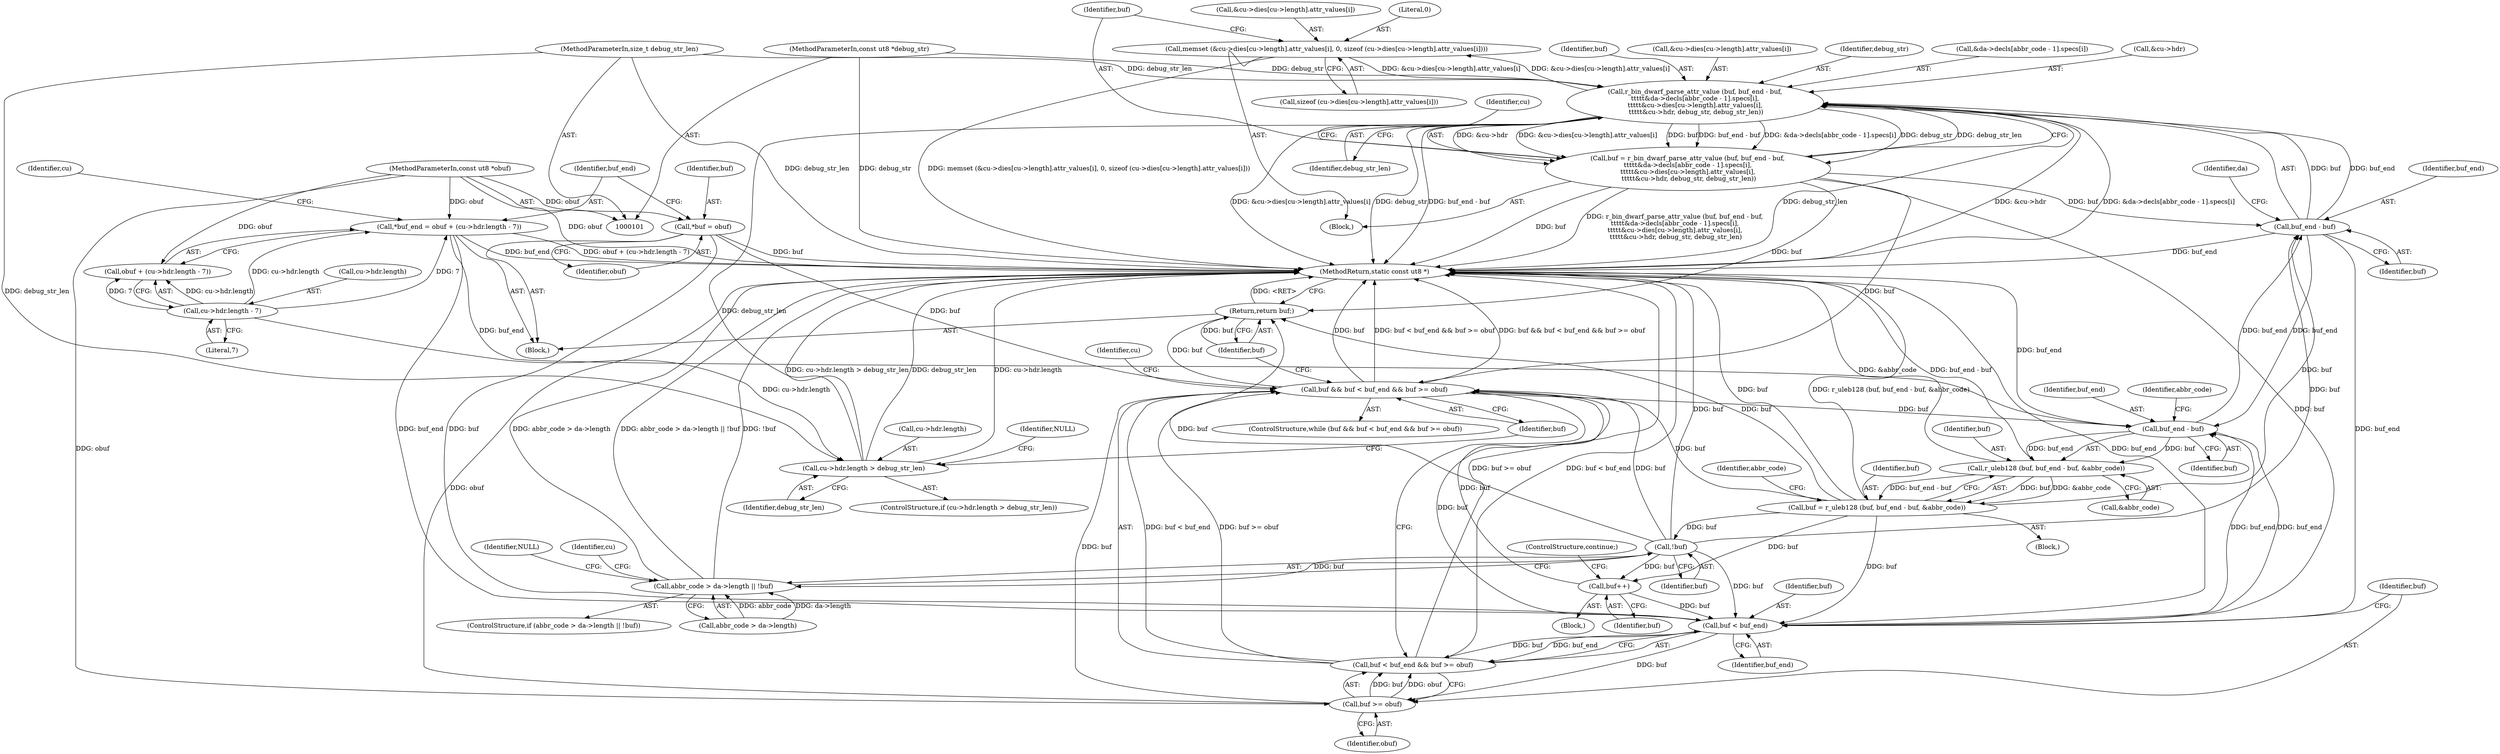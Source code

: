 digraph "0_radare2_bd1bab05083d80464fea854bf4b5c49aaf1b8401@API" {
"1000335" [label="(Call,memset (&cu->dies[cu->length].attr_values[i], 0, sizeof (cu->dies[cu->length].attr_values[i])))"];
"1000363" [label="(Call,r_bin_dwarf_parse_attr_value (buf, buf_end - buf,\n\t\t\t\t\t&da->decls[abbr_code - 1].specs[i],\n\t\t\t\t\t&cu->dies[cu->length].attr_values[i],\n \t\t\t\t\t&cu->hdr, debug_str, debug_str_len))"];
"1000365" [label="(Call,buf_end - buf)"];
"1000169" [label="(Call,buf_end - buf)"];
"1000143" [label="(Call,buf < buf_end)"];
"1000181" [label="(Call,!buf)"];
"1000165" [label="(Call,buf = r_uleb128 (buf, buf_end - buf, &abbr_code))"];
"1000167" [label="(Call,r_uleb128 (buf, buf_end - buf, &abbr_code))"];
"1000111" [label="(Call,*buf = obuf)"];
"1000103" [label="(MethodParameterIn,const ut8 *obuf)"];
"1000361" [label="(Call,buf = r_bin_dwarf_parse_attr_value (buf, buf_end - buf,\n\t\t\t\t\t&da->decls[abbr_code - 1].specs[i],\n\t\t\t\t\t&cu->dies[cu->length].attr_values[i],\n \t\t\t\t\t&cu->hdr, debug_str, debug_str_len))"];
"1000214" [label="(Call,buf++)"];
"1000115" [label="(Call,*buf_end = obuf + (cu->hdr.length - 7))"];
"1000119" [label="(Call,cu->hdr.length - 7)"];
"1000140" [label="(Call,buf && buf < buf_end && buf >= obuf)"];
"1000146" [label="(Call,buf >= obuf)"];
"1000142" [label="(Call,buf < buf_end && buf >= obuf)"];
"1000335" [label="(Call,memset (&cu->dies[cu->length].attr_values[i], 0, sizeof (cu->dies[cu->length].attr_values[i])))"];
"1000107" [label="(MethodParameterIn,const ut8 *debug_str)"];
"1000129" [label="(Call,cu->hdr.length > debug_str_len)"];
"1000108" [label="(MethodParameterIn,size_t debug_str_len)"];
"1000175" [label="(Call,abbr_code > da->length || !buf)"];
"1000464" [label="(Return,return buf;)"];
"1000214" [label="(Call,buf++)"];
"1000367" [label="(Identifier,buf)"];
"1000464" [label="(Return,return buf;)"];
"1000335" [label="(Call,memset (&cu->dies[cu->length].attr_values[i], 0, sizeof (cu->dies[cu->length].attr_values[i])))"];
"1000142" [label="(Call,buf < buf_end && buf >= obuf)"];
"1000170" [label="(Identifier,buf_end)"];
"1000129" [label="(Call,cu->hdr.length > debug_str_len)"];
"1000175" [label="(Call,abbr_code > da->length || !buf)"];
"1000111" [label="(Call,*buf = obuf)"];
"1000336" [label="(Call,&cu->dies[cu->length].attr_values[i])"];
"1000149" [label="(Block,)"];
"1000113" [label="(Identifier,obuf)"];
"1000119" [label="(Call,cu->hdr.length - 7)"];
"1000139" [label="(ControlStructure,while (buf && buf < buf_end && buf >= obuf))"];
"1000130" [label="(Call,cu->hdr.length)"];
"1000165" [label="(Call,buf = r_uleb128 (buf, buf_end - buf, &abbr_code))"];
"1000169" [label="(Call,buf_end - buf)"];
"1000466" [label="(MethodReturn,static const ut8 *)"];
"1000216" [label="(ControlStructure,continue;)"];
"1000349" [label="(Call,sizeof (cu->dies[cu->length].attr_values[i]))"];
"1000368" [label="(Call,&da->decls[abbr_code - 1].specs[i])"];
"1000172" [label="(Call,&abbr_code)"];
"1000392" [label="(Call,&cu->hdr)"];
"1000132" [label="(Identifier,cu)"];
"1000125" [label="(Literal,7)"];
"1000120" [label="(Call,cu->hdr.length)"];
"1000366" [label="(Identifier,buf_end)"];
"1000167" [label="(Call,r_uleb128 (buf, buf_end - buf, &abbr_code))"];
"1000363" [label="(Call,r_bin_dwarf_parse_attr_value (buf, buf_end - buf,\n\t\t\t\t\t&da->decls[abbr_code - 1].specs[i],\n\t\t\t\t\t&cu->dies[cu->length].attr_values[i],\n \t\t\t\t\t&cu->hdr, debug_str, debug_str_len))"];
"1000364" [label="(Identifier,buf)"];
"1000148" [label="(Identifier,obuf)"];
"1000143" [label="(Call,buf < buf_end)"];
"1000103" [label="(MethodParameterIn,const ut8 *obuf)"];
"1000171" [label="(Identifier,buf)"];
"1000115" [label="(Call,*buf_end = obuf + (cu->hdr.length - 7))"];
"1000276" [label="(Block,)"];
"1000140" [label="(Call,buf && buf < buf_end && buf >= obuf)"];
"1000173" [label="(Identifier,abbr_code)"];
"1000144" [label="(Identifier,buf)"];
"1000380" [label="(Call,&cu->dies[cu->length].attr_values[i])"];
"1000147" [label="(Identifier,buf)"];
"1000117" [label="(Call,obuf + (cu->hdr.length - 7))"];
"1000141" [label="(Identifier,buf)"];
"1000174" [label="(ControlStructure,if (abbr_code > da->length || !buf))"];
"1000176" [label="(Call,abbr_code > da->length)"];
"1000215" [label="(Identifier,buf)"];
"1000185" [label="(Identifier,NULL)"];
"1000181" [label="(Call,!buf)"];
"1000166" [label="(Identifier,buf)"];
"1000168" [label="(Identifier,buf)"];
"1000198" [label="(Block,)"];
"1000373" [label="(Identifier,da)"];
"1000128" [label="(ControlStructure,if (cu->hdr.length > debug_str_len))"];
"1000135" [label="(Identifier,debug_str_len)"];
"1000116" [label="(Identifier,buf_end)"];
"1000107" [label="(MethodParameterIn,const ut8 *debug_str)"];
"1000190" [label="(Identifier,cu)"];
"1000365" [label="(Call,buf_end - buf)"];
"1000109" [label="(Block,)"];
"1000177" [label="(Identifier,abbr_code)"];
"1000138" [label="(Identifier,NULL)"];
"1000348" [label="(Literal,0)"];
"1000361" [label="(Call,buf = r_bin_dwarf_parse_attr_value (buf, buf_end - buf,\n\t\t\t\t\t&da->decls[abbr_code - 1].specs[i],\n\t\t\t\t\t&cu->dies[cu->length].attr_values[i],\n \t\t\t\t\t&cu->hdr, debug_str, debug_str_len))"];
"1000397" [label="(Identifier,debug_str_len)"];
"1000405" [label="(Identifier,cu)"];
"1000112" [label="(Identifier,buf)"];
"1000396" [label="(Identifier,debug_str)"];
"1000465" [label="(Identifier,buf)"];
"1000182" [label="(Identifier,buf)"];
"1000146" [label="(Call,buf >= obuf)"];
"1000108" [label="(MethodParameterIn,size_t debug_str_len)"];
"1000153" [label="(Identifier,cu)"];
"1000145" [label="(Identifier,buf_end)"];
"1000362" [label="(Identifier,buf)"];
"1000335" -> "1000276"  [label="AST: "];
"1000335" -> "1000349"  [label="CFG: "];
"1000336" -> "1000335"  [label="AST: "];
"1000348" -> "1000335"  [label="AST: "];
"1000349" -> "1000335"  [label="AST: "];
"1000362" -> "1000335"  [label="CFG: "];
"1000335" -> "1000466"  [label="DDG: memset (&cu->dies[cu->length].attr_values[i], 0, sizeof (cu->dies[cu->length].attr_values[i]))"];
"1000363" -> "1000335"  [label="DDG: &cu->dies[cu->length].attr_values[i]"];
"1000335" -> "1000363"  [label="DDG: &cu->dies[cu->length].attr_values[i]"];
"1000363" -> "1000361"  [label="AST: "];
"1000363" -> "1000397"  [label="CFG: "];
"1000364" -> "1000363"  [label="AST: "];
"1000365" -> "1000363"  [label="AST: "];
"1000368" -> "1000363"  [label="AST: "];
"1000380" -> "1000363"  [label="AST: "];
"1000392" -> "1000363"  [label="AST: "];
"1000396" -> "1000363"  [label="AST: "];
"1000397" -> "1000363"  [label="AST: "];
"1000361" -> "1000363"  [label="CFG: "];
"1000363" -> "1000466"  [label="DDG: debug_str"];
"1000363" -> "1000466"  [label="DDG: buf_end - buf"];
"1000363" -> "1000466"  [label="DDG: debug_str_len"];
"1000363" -> "1000466"  [label="DDG: &cu->hdr"];
"1000363" -> "1000466"  [label="DDG: &da->decls[abbr_code - 1].specs[i]"];
"1000363" -> "1000466"  [label="DDG: &cu->dies[cu->length].attr_values[i]"];
"1000363" -> "1000361"  [label="DDG: &cu->hdr"];
"1000363" -> "1000361"  [label="DDG: &cu->dies[cu->length].attr_values[i]"];
"1000363" -> "1000361"  [label="DDG: buf"];
"1000363" -> "1000361"  [label="DDG: buf_end - buf"];
"1000363" -> "1000361"  [label="DDG: &da->decls[abbr_code - 1].specs[i]"];
"1000363" -> "1000361"  [label="DDG: debug_str"];
"1000363" -> "1000361"  [label="DDG: debug_str_len"];
"1000365" -> "1000363"  [label="DDG: buf"];
"1000365" -> "1000363"  [label="DDG: buf_end"];
"1000107" -> "1000363"  [label="DDG: debug_str"];
"1000129" -> "1000363"  [label="DDG: debug_str_len"];
"1000108" -> "1000363"  [label="DDG: debug_str_len"];
"1000365" -> "1000367"  [label="CFG: "];
"1000366" -> "1000365"  [label="AST: "];
"1000367" -> "1000365"  [label="AST: "];
"1000373" -> "1000365"  [label="CFG: "];
"1000365" -> "1000466"  [label="DDG: buf_end"];
"1000365" -> "1000143"  [label="DDG: buf_end"];
"1000365" -> "1000169"  [label="DDG: buf_end"];
"1000169" -> "1000365"  [label="DDG: buf_end"];
"1000181" -> "1000365"  [label="DDG: buf"];
"1000165" -> "1000365"  [label="DDG: buf"];
"1000361" -> "1000365"  [label="DDG: buf"];
"1000169" -> "1000167"  [label="AST: "];
"1000169" -> "1000171"  [label="CFG: "];
"1000170" -> "1000169"  [label="AST: "];
"1000171" -> "1000169"  [label="AST: "];
"1000173" -> "1000169"  [label="CFG: "];
"1000169" -> "1000466"  [label="DDG: buf_end"];
"1000169" -> "1000143"  [label="DDG: buf_end"];
"1000169" -> "1000167"  [label="DDG: buf"];
"1000169" -> "1000167"  [label="DDG: buf_end"];
"1000143" -> "1000169"  [label="DDG: buf_end"];
"1000115" -> "1000169"  [label="DDG: buf_end"];
"1000140" -> "1000169"  [label="DDG: buf"];
"1000143" -> "1000142"  [label="AST: "];
"1000143" -> "1000145"  [label="CFG: "];
"1000144" -> "1000143"  [label="AST: "];
"1000145" -> "1000143"  [label="AST: "];
"1000147" -> "1000143"  [label="CFG: "];
"1000142" -> "1000143"  [label="CFG: "];
"1000143" -> "1000466"  [label="DDG: buf_end"];
"1000143" -> "1000140"  [label="DDG: buf"];
"1000143" -> "1000142"  [label="DDG: buf"];
"1000143" -> "1000142"  [label="DDG: buf_end"];
"1000181" -> "1000143"  [label="DDG: buf"];
"1000165" -> "1000143"  [label="DDG: buf"];
"1000111" -> "1000143"  [label="DDG: buf"];
"1000361" -> "1000143"  [label="DDG: buf"];
"1000214" -> "1000143"  [label="DDG: buf"];
"1000115" -> "1000143"  [label="DDG: buf_end"];
"1000143" -> "1000146"  [label="DDG: buf"];
"1000181" -> "1000175"  [label="AST: "];
"1000181" -> "1000182"  [label="CFG: "];
"1000182" -> "1000181"  [label="AST: "];
"1000175" -> "1000181"  [label="CFG: "];
"1000181" -> "1000466"  [label="DDG: buf"];
"1000181" -> "1000140"  [label="DDG: buf"];
"1000181" -> "1000175"  [label="DDG: buf"];
"1000165" -> "1000181"  [label="DDG: buf"];
"1000181" -> "1000214"  [label="DDG: buf"];
"1000181" -> "1000464"  [label="DDG: buf"];
"1000165" -> "1000149"  [label="AST: "];
"1000165" -> "1000167"  [label="CFG: "];
"1000166" -> "1000165"  [label="AST: "];
"1000167" -> "1000165"  [label="AST: "];
"1000177" -> "1000165"  [label="CFG: "];
"1000165" -> "1000466"  [label="DDG: buf"];
"1000165" -> "1000466"  [label="DDG: r_uleb128 (buf, buf_end - buf, &abbr_code)"];
"1000165" -> "1000140"  [label="DDG: buf"];
"1000167" -> "1000165"  [label="DDG: buf"];
"1000167" -> "1000165"  [label="DDG: buf_end - buf"];
"1000167" -> "1000165"  [label="DDG: &abbr_code"];
"1000165" -> "1000214"  [label="DDG: buf"];
"1000165" -> "1000464"  [label="DDG: buf"];
"1000167" -> "1000172"  [label="CFG: "];
"1000168" -> "1000167"  [label="AST: "];
"1000172" -> "1000167"  [label="AST: "];
"1000167" -> "1000466"  [label="DDG: buf_end - buf"];
"1000167" -> "1000466"  [label="DDG: &abbr_code"];
"1000111" -> "1000109"  [label="AST: "];
"1000111" -> "1000113"  [label="CFG: "];
"1000112" -> "1000111"  [label="AST: "];
"1000113" -> "1000111"  [label="AST: "];
"1000116" -> "1000111"  [label="CFG: "];
"1000111" -> "1000466"  [label="DDG: buf"];
"1000103" -> "1000111"  [label="DDG: obuf"];
"1000111" -> "1000140"  [label="DDG: buf"];
"1000103" -> "1000101"  [label="AST: "];
"1000103" -> "1000466"  [label="DDG: obuf"];
"1000103" -> "1000115"  [label="DDG: obuf"];
"1000103" -> "1000117"  [label="DDG: obuf"];
"1000103" -> "1000146"  [label="DDG: obuf"];
"1000361" -> "1000276"  [label="AST: "];
"1000362" -> "1000361"  [label="AST: "];
"1000405" -> "1000361"  [label="CFG: "];
"1000361" -> "1000466"  [label="DDG: buf"];
"1000361" -> "1000466"  [label="DDG: r_bin_dwarf_parse_attr_value (buf, buf_end - buf,\n\t\t\t\t\t&da->decls[abbr_code - 1].specs[i],\n\t\t\t\t\t&cu->dies[cu->length].attr_values[i],\n \t\t\t\t\t&cu->hdr, debug_str, debug_str_len)"];
"1000361" -> "1000140"  [label="DDG: buf"];
"1000361" -> "1000464"  [label="DDG: buf"];
"1000214" -> "1000198"  [label="AST: "];
"1000214" -> "1000215"  [label="CFG: "];
"1000215" -> "1000214"  [label="AST: "];
"1000216" -> "1000214"  [label="CFG: "];
"1000214" -> "1000140"  [label="DDG: buf"];
"1000115" -> "1000109"  [label="AST: "];
"1000115" -> "1000117"  [label="CFG: "];
"1000116" -> "1000115"  [label="AST: "];
"1000117" -> "1000115"  [label="AST: "];
"1000132" -> "1000115"  [label="CFG: "];
"1000115" -> "1000466"  [label="DDG: obuf + (cu->hdr.length - 7)"];
"1000115" -> "1000466"  [label="DDG: buf_end"];
"1000119" -> "1000115"  [label="DDG: cu->hdr.length"];
"1000119" -> "1000115"  [label="DDG: 7"];
"1000119" -> "1000117"  [label="AST: "];
"1000119" -> "1000125"  [label="CFG: "];
"1000120" -> "1000119"  [label="AST: "];
"1000125" -> "1000119"  [label="AST: "];
"1000117" -> "1000119"  [label="CFG: "];
"1000119" -> "1000117"  [label="DDG: cu->hdr.length"];
"1000119" -> "1000117"  [label="DDG: 7"];
"1000119" -> "1000129"  [label="DDG: cu->hdr.length"];
"1000140" -> "1000139"  [label="AST: "];
"1000140" -> "1000141"  [label="CFG: "];
"1000140" -> "1000142"  [label="CFG: "];
"1000141" -> "1000140"  [label="AST: "];
"1000142" -> "1000140"  [label="AST: "];
"1000153" -> "1000140"  [label="CFG: "];
"1000465" -> "1000140"  [label="CFG: "];
"1000140" -> "1000466"  [label="DDG: buf"];
"1000140" -> "1000466"  [label="DDG: buf < buf_end && buf >= obuf"];
"1000140" -> "1000466"  [label="DDG: buf && buf < buf_end && buf >= obuf"];
"1000146" -> "1000140"  [label="DDG: buf"];
"1000142" -> "1000140"  [label="DDG: buf < buf_end"];
"1000142" -> "1000140"  [label="DDG: buf >= obuf"];
"1000140" -> "1000464"  [label="DDG: buf"];
"1000146" -> "1000142"  [label="AST: "];
"1000146" -> "1000148"  [label="CFG: "];
"1000147" -> "1000146"  [label="AST: "];
"1000148" -> "1000146"  [label="AST: "];
"1000142" -> "1000146"  [label="CFG: "];
"1000146" -> "1000466"  [label="DDG: obuf"];
"1000146" -> "1000142"  [label="DDG: buf"];
"1000146" -> "1000142"  [label="DDG: obuf"];
"1000142" -> "1000466"  [label="DDG: buf < buf_end"];
"1000142" -> "1000466"  [label="DDG: buf >= obuf"];
"1000107" -> "1000101"  [label="AST: "];
"1000107" -> "1000466"  [label="DDG: debug_str"];
"1000129" -> "1000128"  [label="AST: "];
"1000129" -> "1000135"  [label="CFG: "];
"1000130" -> "1000129"  [label="AST: "];
"1000135" -> "1000129"  [label="AST: "];
"1000138" -> "1000129"  [label="CFG: "];
"1000141" -> "1000129"  [label="CFG: "];
"1000129" -> "1000466"  [label="DDG: cu->hdr.length"];
"1000129" -> "1000466"  [label="DDG: cu->hdr.length > debug_str_len"];
"1000129" -> "1000466"  [label="DDG: debug_str_len"];
"1000108" -> "1000129"  [label="DDG: debug_str_len"];
"1000108" -> "1000101"  [label="AST: "];
"1000108" -> "1000466"  [label="DDG: debug_str_len"];
"1000175" -> "1000174"  [label="AST: "];
"1000175" -> "1000176"  [label="CFG: "];
"1000176" -> "1000175"  [label="AST: "];
"1000185" -> "1000175"  [label="CFG: "];
"1000190" -> "1000175"  [label="CFG: "];
"1000175" -> "1000466"  [label="DDG: !buf"];
"1000175" -> "1000466"  [label="DDG: abbr_code > da->length"];
"1000175" -> "1000466"  [label="DDG: abbr_code > da->length || !buf"];
"1000176" -> "1000175"  [label="DDG: abbr_code"];
"1000176" -> "1000175"  [label="DDG: da->length"];
"1000464" -> "1000109"  [label="AST: "];
"1000464" -> "1000465"  [label="CFG: "];
"1000465" -> "1000464"  [label="AST: "];
"1000466" -> "1000464"  [label="CFG: "];
"1000464" -> "1000466"  [label="DDG: <RET>"];
"1000465" -> "1000464"  [label="DDG: buf"];
}
